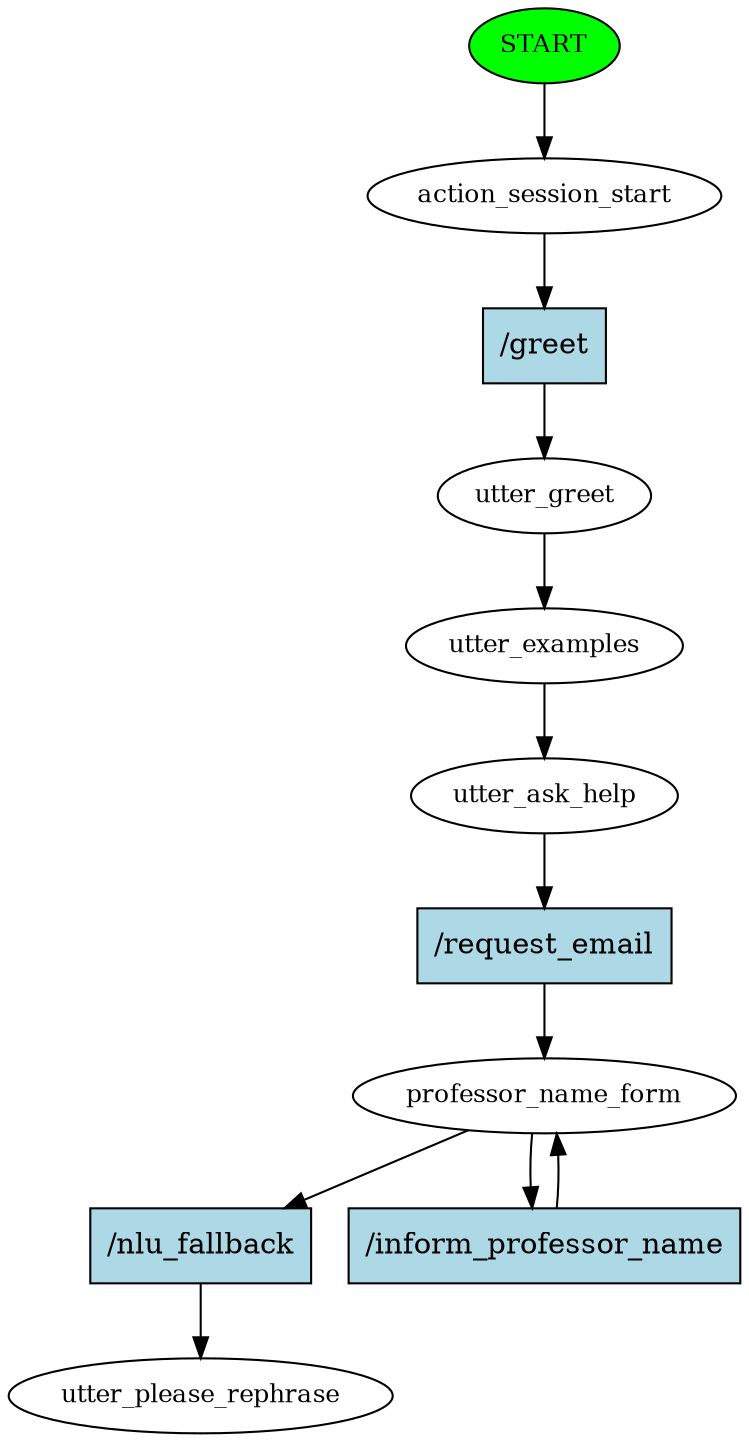 digraph  {
0 [class="start active", fillcolor=green, fontsize=12, label=START, style=filled];
1 [class=active, fontsize=12, label=action_session_start];
2 [class=active, fontsize=12, label=utter_greet];
3 [class=active, fontsize=12, label=utter_examples];
4 [class=active, fontsize=12, label=utter_ask_help];
5 [class=active, fontsize=12, label=professor_name_form];
7 [class="dashed active", fontsize=12, label=utter_please_rephrase];
8 [class="intent active", fillcolor=lightblue, label="/greet", shape=rect, style=filled];
9 [class="intent active", fillcolor=lightblue, label="/request_email", shape=rect, style=filled];
10 [class="intent active", fillcolor=lightblue, label="/nlu_fallback", shape=rect, style=filled];
11 [class="intent active", fillcolor=lightblue, label="/inform_professor_name", shape=rect, style=filled];
0 -> 1  [class=active, key=NONE, label=""];
1 -> 8  [class=active, key=0];
2 -> 3  [class=active, key=NONE, label=""];
3 -> 4  [class=active, key=NONE, label=""];
4 -> 9  [class=active, key=0];
5 -> 10  [class=active, key=0];
5 -> 11  [class=active, key=0];
8 -> 2  [class=active, key=0];
9 -> 5  [class=active, key=0];
10 -> 7  [class=active, key=0];
11 -> 5  [class=active, key=0];
}
